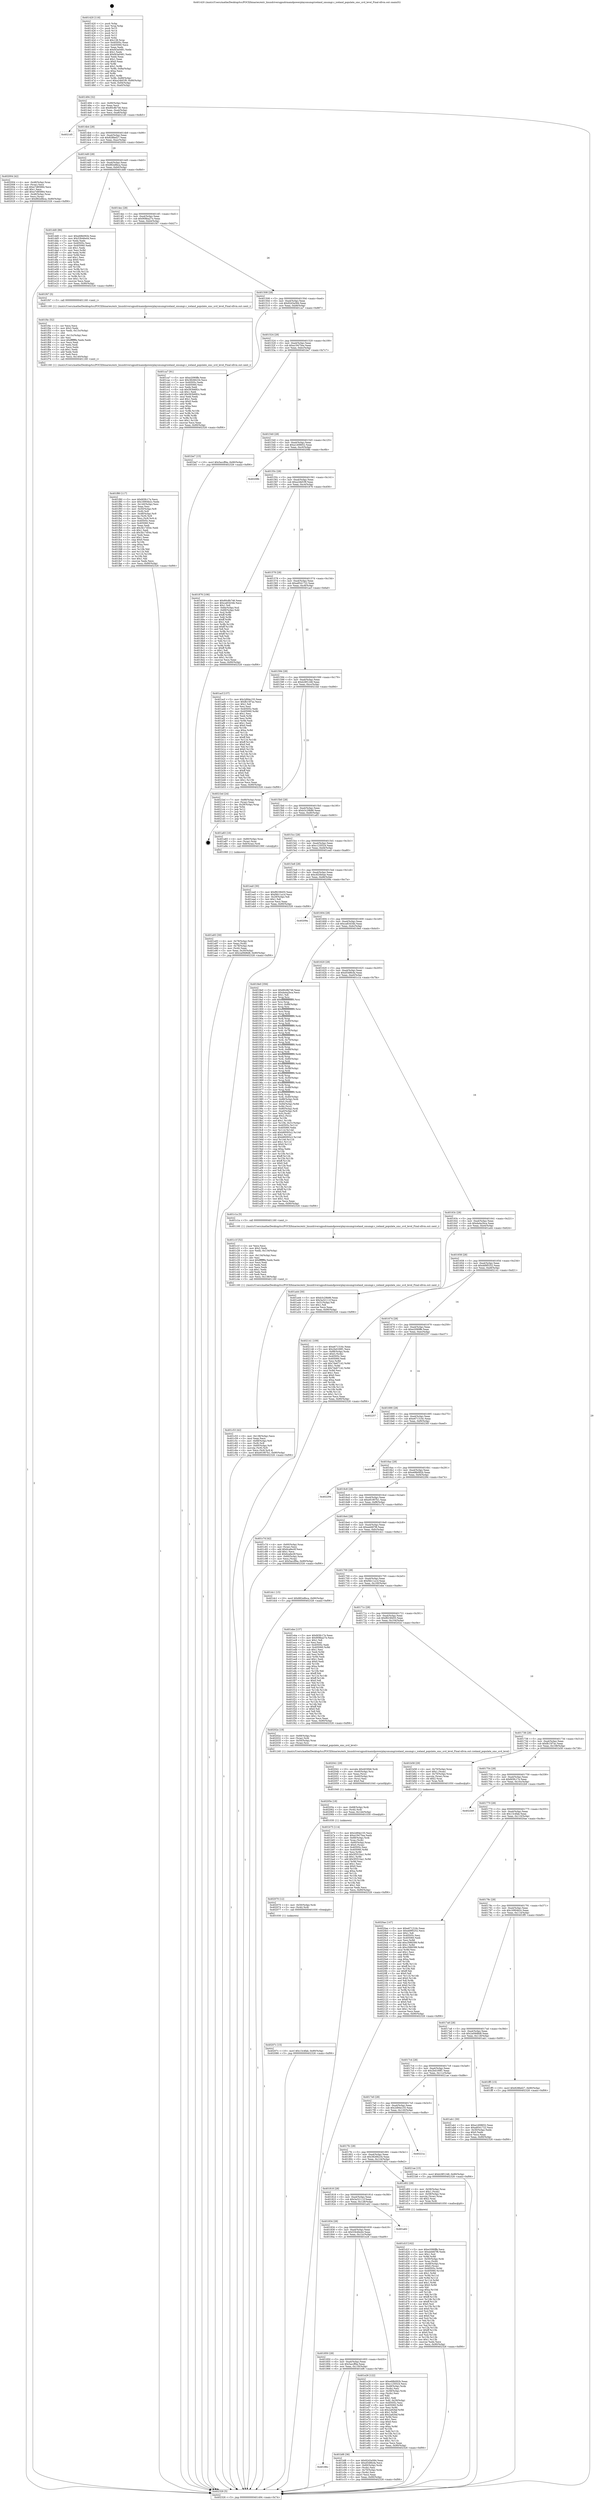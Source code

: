 digraph "0x401420" {
  label = "0x401420 (/mnt/c/Users/mathe/Desktop/tcc/POCII/binaries/extr_linuxdriversgpudrmamdpowerplaysmumgriceland_smumgr.c_iceland_populate_smc_uvd_level_Final-ollvm.out::main(0))"
  labelloc = "t"
  node[shape=record]

  Entry [label="",width=0.3,height=0.3,shape=circle,fillcolor=black,style=filled]
  "0x401494" [label="{
     0x401494 [32]\l
     | [instrs]\l
     &nbsp;&nbsp;0x401494 \<+6\>: mov -0x90(%rbp),%eax\l
     &nbsp;&nbsp;0x40149a \<+2\>: mov %eax,%ecx\l
     &nbsp;&nbsp;0x40149c \<+6\>: sub $0x80c8b746,%ecx\l
     &nbsp;&nbsp;0x4014a2 \<+6\>: mov %eax,-0xa4(%rbp)\l
     &nbsp;&nbsp;0x4014a8 \<+6\>: mov %ecx,-0xa8(%rbp)\l
     &nbsp;&nbsp;0x4014ae \<+6\>: je 00000000004021d5 \<main+0xdb5\>\l
  }"]
  "0x4021d5" [label="{
     0x4021d5\l
  }", style=dashed]
  "0x4014b4" [label="{
     0x4014b4 [28]\l
     | [instrs]\l
     &nbsp;&nbsp;0x4014b4 \<+5\>: jmp 00000000004014b9 \<main+0x99\>\l
     &nbsp;&nbsp;0x4014b9 \<+6\>: mov -0xa4(%rbp),%eax\l
     &nbsp;&nbsp;0x4014bf \<+5\>: sub $0x828fed27,%eax\l
     &nbsp;&nbsp;0x4014c4 \<+6\>: mov %eax,-0xac(%rbp)\l
     &nbsp;&nbsp;0x4014ca \<+6\>: je 0000000000402004 \<main+0xbe4\>\l
  }"]
  Exit [label="",width=0.3,height=0.3,shape=circle,fillcolor=black,style=filled,peripheries=2]
  "0x402004" [label="{
     0x402004 [42]\l
     | [instrs]\l
     &nbsp;&nbsp;0x402004 \<+4\>: mov -0x48(%rbp),%rax\l
     &nbsp;&nbsp;0x402008 \<+2\>: mov (%rax),%ecx\l
     &nbsp;&nbsp;0x40200a \<+6\>: sub $0xe7d85884,%ecx\l
     &nbsp;&nbsp;0x402010 \<+3\>: add $0x1,%ecx\l
     &nbsp;&nbsp;0x402013 \<+6\>: add $0xe7d85884,%ecx\l
     &nbsp;&nbsp;0x402019 \<+4\>: mov -0x48(%rbp),%rax\l
     &nbsp;&nbsp;0x40201d \<+2\>: mov %ecx,(%rax)\l
     &nbsp;&nbsp;0x40201f \<+10\>: movl $0x882e8bca,-0x90(%rbp)\l
     &nbsp;&nbsp;0x402029 \<+5\>: jmp 0000000000402326 \<main+0xf06\>\l
  }"]
  "0x4014d0" [label="{
     0x4014d0 [28]\l
     | [instrs]\l
     &nbsp;&nbsp;0x4014d0 \<+5\>: jmp 00000000004014d5 \<main+0xb5\>\l
     &nbsp;&nbsp;0x4014d5 \<+6\>: mov -0xa4(%rbp),%eax\l
     &nbsp;&nbsp;0x4014db \<+5\>: sub $0x882e8bca,%eax\l
     &nbsp;&nbsp;0x4014e0 \<+6\>: mov %eax,-0xb0(%rbp)\l
     &nbsp;&nbsp;0x4014e6 \<+6\>: je 0000000000401dd0 \<main+0x9b0\>\l
  }"]
  "0x40207c" [label="{
     0x40207c [15]\l
     | [instrs]\l
     &nbsp;&nbsp;0x40207c \<+10\>: movl $0x13c4fab,-0x90(%rbp)\l
     &nbsp;&nbsp;0x402086 \<+5\>: jmp 0000000000402326 \<main+0xf06\>\l
  }"]
  "0x401dd0" [label="{
     0x401dd0 [86]\l
     | [instrs]\l
     &nbsp;&nbsp;0x401dd0 \<+5\>: mov $0xe68b092b,%eax\l
     &nbsp;&nbsp;0x401dd5 \<+5\>: mov $0x53b46e44,%ecx\l
     &nbsp;&nbsp;0x401dda \<+2\>: xor %edx,%edx\l
     &nbsp;&nbsp;0x401ddc \<+7\>: mov 0x40505c,%esi\l
     &nbsp;&nbsp;0x401de3 \<+7\>: mov 0x405060,%edi\l
     &nbsp;&nbsp;0x401dea \<+3\>: sub $0x1,%edx\l
     &nbsp;&nbsp;0x401ded \<+3\>: mov %esi,%r8d\l
     &nbsp;&nbsp;0x401df0 \<+3\>: add %edx,%r8d\l
     &nbsp;&nbsp;0x401df3 \<+4\>: imul %r8d,%esi\l
     &nbsp;&nbsp;0x401df7 \<+3\>: and $0x1,%esi\l
     &nbsp;&nbsp;0x401dfa \<+3\>: cmp $0x0,%esi\l
     &nbsp;&nbsp;0x401dfd \<+4\>: sete %r9b\l
     &nbsp;&nbsp;0x401e01 \<+3\>: cmp $0xa,%edi\l
     &nbsp;&nbsp;0x401e04 \<+4\>: setl %r10b\l
     &nbsp;&nbsp;0x401e08 \<+3\>: mov %r9b,%r11b\l
     &nbsp;&nbsp;0x401e0b \<+3\>: and %r10b,%r11b\l
     &nbsp;&nbsp;0x401e0e \<+3\>: xor %r10b,%r9b\l
     &nbsp;&nbsp;0x401e11 \<+3\>: or %r9b,%r11b\l
     &nbsp;&nbsp;0x401e14 \<+4\>: test $0x1,%r11b\l
     &nbsp;&nbsp;0x401e18 \<+3\>: cmovne %ecx,%eax\l
     &nbsp;&nbsp;0x401e1b \<+6\>: mov %eax,-0x90(%rbp)\l
     &nbsp;&nbsp;0x401e21 \<+5\>: jmp 0000000000402326 \<main+0xf06\>\l
  }"]
  "0x4014ec" [label="{
     0x4014ec [28]\l
     | [instrs]\l
     &nbsp;&nbsp;0x4014ec \<+5\>: jmp 00000000004014f1 \<main+0xd1\>\l
     &nbsp;&nbsp;0x4014f1 \<+6\>: mov -0xa4(%rbp),%eax\l
     &nbsp;&nbsp;0x4014f7 \<+5\>: sub $0x908ba27e,%eax\l
     &nbsp;&nbsp;0x4014fc \<+6\>: mov %eax,-0xb4(%rbp)\l
     &nbsp;&nbsp;0x401502 \<+6\>: je 0000000000401f47 \<main+0xb27\>\l
  }"]
  "0x402070" [label="{
     0x402070 [12]\l
     | [instrs]\l
     &nbsp;&nbsp;0x402070 \<+4\>: mov -0x50(%rbp),%rdi\l
     &nbsp;&nbsp;0x402074 \<+3\>: mov (%rdi),%rdi\l
     &nbsp;&nbsp;0x402077 \<+5\>: call 0000000000401030 \<free@plt\>\l
     | [calls]\l
     &nbsp;&nbsp;0x401030 \{1\} (unknown)\l
  }"]
  "0x401f47" [label="{
     0x401f47 [5]\l
     | [instrs]\l
     &nbsp;&nbsp;0x401f47 \<+5\>: call 0000000000401160 \<next_i\>\l
     | [calls]\l
     &nbsp;&nbsp;0x401160 \{1\} (/mnt/c/Users/mathe/Desktop/tcc/POCII/binaries/extr_linuxdriversgpudrmamdpowerplaysmumgriceland_smumgr.c_iceland_populate_smc_uvd_level_Final-ollvm.out::next_i)\l
  }"]
  "0x401508" [label="{
     0x401508 [28]\l
     | [instrs]\l
     &nbsp;&nbsp;0x401508 \<+5\>: jmp 000000000040150d \<main+0xed\>\l
     &nbsp;&nbsp;0x40150d \<+6\>: mov -0xa4(%rbp),%eax\l
     &nbsp;&nbsp;0x401513 \<+5\>: sub $0x92d3a584,%eax\l
     &nbsp;&nbsp;0x401518 \<+6\>: mov %eax,-0xb8(%rbp)\l
     &nbsp;&nbsp;0x40151e \<+6\>: je 0000000000401ca7 \<main+0x887\>\l
  }"]
  "0x40205e" [label="{
     0x40205e [18]\l
     | [instrs]\l
     &nbsp;&nbsp;0x40205e \<+4\>: mov -0x68(%rbp),%rdi\l
     &nbsp;&nbsp;0x402062 \<+3\>: mov (%rdi),%rdi\l
     &nbsp;&nbsp;0x402065 \<+6\>: mov %eax,-0x144(%rbp)\l
     &nbsp;&nbsp;0x40206b \<+5\>: call 0000000000401030 \<free@plt\>\l
     | [calls]\l
     &nbsp;&nbsp;0x401030 \{1\} (unknown)\l
  }"]
  "0x401ca7" [label="{
     0x401ca7 [91]\l
     | [instrs]\l
     &nbsp;&nbsp;0x401ca7 \<+5\>: mov $0xe2090ffe,%eax\l
     &nbsp;&nbsp;0x401cac \<+5\>: mov $0x38266234,%ecx\l
     &nbsp;&nbsp;0x401cb1 \<+7\>: mov 0x40505c,%edx\l
     &nbsp;&nbsp;0x401cb8 \<+7\>: mov 0x405060,%esi\l
     &nbsp;&nbsp;0x401cbf \<+2\>: mov %edx,%edi\l
     &nbsp;&nbsp;0x401cc1 \<+6\>: sub $0x563b682c,%edi\l
     &nbsp;&nbsp;0x401cc7 \<+3\>: sub $0x1,%edi\l
     &nbsp;&nbsp;0x401cca \<+6\>: add $0x563b682c,%edi\l
     &nbsp;&nbsp;0x401cd0 \<+3\>: imul %edi,%edx\l
     &nbsp;&nbsp;0x401cd3 \<+3\>: and $0x1,%edx\l
     &nbsp;&nbsp;0x401cd6 \<+3\>: cmp $0x0,%edx\l
     &nbsp;&nbsp;0x401cd9 \<+4\>: sete %r8b\l
     &nbsp;&nbsp;0x401cdd \<+3\>: cmp $0xa,%esi\l
     &nbsp;&nbsp;0x401ce0 \<+4\>: setl %r9b\l
     &nbsp;&nbsp;0x401ce4 \<+3\>: mov %r8b,%r10b\l
     &nbsp;&nbsp;0x401ce7 \<+3\>: and %r9b,%r10b\l
     &nbsp;&nbsp;0x401cea \<+3\>: xor %r9b,%r8b\l
     &nbsp;&nbsp;0x401ced \<+3\>: or %r8b,%r10b\l
     &nbsp;&nbsp;0x401cf0 \<+4\>: test $0x1,%r10b\l
     &nbsp;&nbsp;0x401cf4 \<+3\>: cmovne %ecx,%eax\l
     &nbsp;&nbsp;0x401cf7 \<+6\>: mov %eax,-0x90(%rbp)\l
     &nbsp;&nbsp;0x401cfd \<+5\>: jmp 0000000000402326 \<main+0xf06\>\l
  }"]
  "0x401524" [label="{
     0x401524 [28]\l
     | [instrs]\l
     &nbsp;&nbsp;0x401524 \<+5\>: jmp 0000000000401529 \<main+0x109\>\l
     &nbsp;&nbsp;0x401529 \<+6\>: mov -0xa4(%rbp),%eax\l
     &nbsp;&nbsp;0x40152f \<+5\>: sub $0xa19475ea,%eax\l
     &nbsp;&nbsp;0x401534 \<+6\>: mov %eax,-0xbc(%rbp)\l
     &nbsp;&nbsp;0x40153a \<+6\>: je 0000000000401be7 \<main+0x7c7\>\l
  }"]
  "0x402041" [label="{
     0x402041 [29]\l
     | [instrs]\l
     &nbsp;&nbsp;0x402041 \<+10\>: movabs $0x4030b6,%rdi\l
     &nbsp;&nbsp;0x40204b \<+4\>: mov -0x40(%rbp),%rsi\l
     &nbsp;&nbsp;0x40204f \<+2\>: mov %eax,(%rsi)\l
     &nbsp;&nbsp;0x402051 \<+4\>: mov -0x40(%rbp),%rsi\l
     &nbsp;&nbsp;0x402055 \<+2\>: mov (%rsi),%esi\l
     &nbsp;&nbsp;0x402057 \<+2\>: mov $0x0,%al\l
     &nbsp;&nbsp;0x402059 \<+5\>: call 0000000000401040 \<printf@plt\>\l
     | [calls]\l
     &nbsp;&nbsp;0x401040 \{1\} (unknown)\l
  }"]
  "0x401be7" [label="{
     0x401be7 [15]\l
     | [instrs]\l
     &nbsp;&nbsp;0x401be7 \<+10\>: movl $0x5accff4a,-0x90(%rbp)\l
     &nbsp;&nbsp;0x401bf1 \<+5\>: jmp 0000000000402326 \<main+0xf06\>\l
  }"]
  "0x401540" [label="{
     0x401540 [28]\l
     | [instrs]\l
     &nbsp;&nbsp;0x401540 \<+5\>: jmp 0000000000401545 \<main+0x125\>\l
     &nbsp;&nbsp;0x401545 \<+6\>: mov -0xa4(%rbp),%eax\l
     &nbsp;&nbsp;0x40154b \<+5\>: sub $0xa1d08652,%eax\l
     &nbsp;&nbsp;0x401550 \<+6\>: mov %eax,-0xc0(%rbp)\l
     &nbsp;&nbsp;0x401556 \<+6\>: je 000000000040208b \<main+0xc6b\>\l
  }"]
  "0x401f80" [label="{
     0x401f80 [117]\l
     | [instrs]\l
     &nbsp;&nbsp;0x401f80 \<+5\>: mov $0xfd3fc17e,%ecx\l
     &nbsp;&nbsp;0x401f85 \<+5\>: mov $0x16904b2c,%edx\l
     &nbsp;&nbsp;0x401f8a \<+6\>: mov -0x140(%rbp),%esi\l
     &nbsp;&nbsp;0x401f90 \<+3\>: imul %eax,%esi\l
     &nbsp;&nbsp;0x401f93 \<+4\>: mov -0x50(%rbp),%r8\l
     &nbsp;&nbsp;0x401f97 \<+3\>: mov (%r8),%r8\l
     &nbsp;&nbsp;0x401f9a \<+4\>: mov -0x48(%rbp),%r9\l
     &nbsp;&nbsp;0x401f9e \<+3\>: movslq (%r9),%r9\l
     &nbsp;&nbsp;0x401fa1 \<+4\>: mov %esi,(%r8,%r9,4)\l
     &nbsp;&nbsp;0x401fa5 \<+7\>: mov 0x40505c,%eax\l
     &nbsp;&nbsp;0x401fac \<+7\>: mov 0x405060,%esi\l
     &nbsp;&nbsp;0x401fb3 \<+2\>: mov %eax,%edi\l
     &nbsp;&nbsp;0x401fb5 \<+6\>: add $0x3b17d54c,%edi\l
     &nbsp;&nbsp;0x401fbb \<+3\>: sub $0x1,%edi\l
     &nbsp;&nbsp;0x401fbe \<+6\>: sub $0x3b17d54c,%edi\l
     &nbsp;&nbsp;0x401fc4 \<+3\>: imul %edi,%eax\l
     &nbsp;&nbsp;0x401fc7 \<+3\>: and $0x1,%eax\l
     &nbsp;&nbsp;0x401fca \<+3\>: cmp $0x0,%eax\l
     &nbsp;&nbsp;0x401fcd \<+4\>: sete %r10b\l
     &nbsp;&nbsp;0x401fd1 \<+3\>: cmp $0xa,%esi\l
     &nbsp;&nbsp;0x401fd4 \<+4\>: setl %r11b\l
     &nbsp;&nbsp;0x401fd8 \<+3\>: mov %r10b,%bl\l
     &nbsp;&nbsp;0x401fdb \<+3\>: and %r11b,%bl\l
     &nbsp;&nbsp;0x401fde \<+3\>: xor %r11b,%r10b\l
     &nbsp;&nbsp;0x401fe1 \<+3\>: or %r10b,%bl\l
     &nbsp;&nbsp;0x401fe4 \<+3\>: test $0x1,%bl\l
     &nbsp;&nbsp;0x401fe7 \<+3\>: cmovne %edx,%ecx\l
     &nbsp;&nbsp;0x401fea \<+6\>: mov %ecx,-0x90(%rbp)\l
     &nbsp;&nbsp;0x401ff0 \<+5\>: jmp 0000000000402326 \<main+0xf06\>\l
  }"]
  "0x40208b" [label="{
     0x40208b\l
  }", style=dashed]
  "0x40155c" [label="{
     0x40155c [28]\l
     | [instrs]\l
     &nbsp;&nbsp;0x40155c \<+5\>: jmp 0000000000401561 \<main+0x141\>\l
     &nbsp;&nbsp;0x401561 \<+6\>: mov -0xa4(%rbp),%eax\l
     &nbsp;&nbsp;0x401567 \<+5\>: sub $0xa24bf1f9,%eax\l
     &nbsp;&nbsp;0x40156c \<+6\>: mov %eax,-0xc4(%rbp)\l
     &nbsp;&nbsp;0x401572 \<+6\>: je 0000000000401876 \<main+0x456\>\l
  }"]
  "0x401f4c" [label="{
     0x401f4c [52]\l
     | [instrs]\l
     &nbsp;&nbsp;0x401f4c \<+2\>: xor %ecx,%ecx\l
     &nbsp;&nbsp;0x401f4e \<+5\>: mov $0x2,%edx\l
     &nbsp;&nbsp;0x401f53 \<+6\>: mov %edx,-0x13c(%rbp)\l
     &nbsp;&nbsp;0x401f59 \<+1\>: cltd\l
     &nbsp;&nbsp;0x401f5a \<+6\>: mov -0x13c(%rbp),%esi\l
     &nbsp;&nbsp;0x401f60 \<+2\>: idiv %esi\l
     &nbsp;&nbsp;0x401f62 \<+6\>: imul $0xfffffffe,%edx,%edx\l
     &nbsp;&nbsp;0x401f68 \<+2\>: mov %ecx,%edi\l
     &nbsp;&nbsp;0x401f6a \<+2\>: sub %edx,%edi\l
     &nbsp;&nbsp;0x401f6c \<+2\>: mov %ecx,%edx\l
     &nbsp;&nbsp;0x401f6e \<+3\>: sub $0x1,%edx\l
     &nbsp;&nbsp;0x401f71 \<+2\>: add %edx,%edi\l
     &nbsp;&nbsp;0x401f73 \<+2\>: sub %edi,%ecx\l
     &nbsp;&nbsp;0x401f75 \<+6\>: mov %ecx,-0x140(%rbp)\l
     &nbsp;&nbsp;0x401f7b \<+5\>: call 0000000000401160 \<next_i\>\l
     | [calls]\l
     &nbsp;&nbsp;0x401160 \{1\} (/mnt/c/Users/mathe/Desktop/tcc/POCII/binaries/extr_linuxdriversgpudrmamdpowerplaysmumgriceland_smumgr.c_iceland_populate_smc_uvd_level_Final-ollvm.out::next_i)\l
  }"]
  "0x401876" [label="{
     0x401876 [106]\l
     | [instrs]\l
     &nbsp;&nbsp;0x401876 \<+5\>: mov $0x80c8b746,%eax\l
     &nbsp;&nbsp;0x40187b \<+5\>: mov $0xca83434b,%ecx\l
     &nbsp;&nbsp;0x401880 \<+2\>: mov $0x1,%dl\l
     &nbsp;&nbsp;0x401882 \<+7\>: mov -0x8a(%rbp),%sil\l
     &nbsp;&nbsp;0x401889 \<+7\>: mov -0x89(%rbp),%dil\l
     &nbsp;&nbsp;0x401890 \<+3\>: mov %sil,%r8b\l
     &nbsp;&nbsp;0x401893 \<+4\>: xor $0xff,%r8b\l
     &nbsp;&nbsp;0x401897 \<+3\>: mov %dil,%r9b\l
     &nbsp;&nbsp;0x40189a \<+4\>: xor $0xff,%r9b\l
     &nbsp;&nbsp;0x40189e \<+3\>: xor $0x1,%dl\l
     &nbsp;&nbsp;0x4018a1 \<+3\>: mov %r8b,%r10b\l
     &nbsp;&nbsp;0x4018a4 \<+4\>: and $0xff,%r10b\l
     &nbsp;&nbsp;0x4018a8 \<+3\>: and %dl,%sil\l
     &nbsp;&nbsp;0x4018ab \<+3\>: mov %r9b,%r11b\l
     &nbsp;&nbsp;0x4018ae \<+4\>: and $0xff,%r11b\l
     &nbsp;&nbsp;0x4018b2 \<+3\>: and %dl,%dil\l
     &nbsp;&nbsp;0x4018b5 \<+3\>: or %sil,%r10b\l
     &nbsp;&nbsp;0x4018b8 \<+3\>: or %dil,%r11b\l
     &nbsp;&nbsp;0x4018bb \<+3\>: xor %r11b,%r10b\l
     &nbsp;&nbsp;0x4018be \<+3\>: or %r9b,%r8b\l
     &nbsp;&nbsp;0x4018c1 \<+4\>: xor $0xff,%r8b\l
     &nbsp;&nbsp;0x4018c5 \<+3\>: or $0x1,%dl\l
     &nbsp;&nbsp;0x4018c8 \<+3\>: and %dl,%r8b\l
     &nbsp;&nbsp;0x4018cb \<+3\>: or %r8b,%r10b\l
     &nbsp;&nbsp;0x4018ce \<+4\>: test $0x1,%r10b\l
     &nbsp;&nbsp;0x4018d2 \<+3\>: cmovne %ecx,%eax\l
     &nbsp;&nbsp;0x4018d5 \<+6\>: mov %eax,-0x90(%rbp)\l
     &nbsp;&nbsp;0x4018db \<+5\>: jmp 0000000000402326 \<main+0xf06\>\l
  }"]
  "0x401578" [label="{
     0x401578 [28]\l
     | [instrs]\l
     &nbsp;&nbsp;0x401578 \<+5\>: jmp 000000000040157d \<main+0x15d\>\l
     &nbsp;&nbsp;0x40157d \<+6\>: mov -0xa4(%rbp),%eax\l
     &nbsp;&nbsp;0x401583 \<+5\>: sub $0xa8541722,%eax\l
     &nbsp;&nbsp;0x401588 \<+6\>: mov %eax,-0xc8(%rbp)\l
     &nbsp;&nbsp;0x40158e \<+6\>: je 0000000000401acf \<main+0x6af\>\l
  }"]
  "0x402326" [label="{
     0x402326 [5]\l
     | [instrs]\l
     &nbsp;&nbsp;0x402326 \<+5\>: jmp 0000000000401494 \<main+0x74\>\l
  }"]
  "0x401420" [label="{
     0x401420 [116]\l
     | [instrs]\l
     &nbsp;&nbsp;0x401420 \<+1\>: push %rbp\l
     &nbsp;&nbsp;0x401421 \<+3\>: mov %rsp,%rbp\l
     &nbsp;&nbsp;0x401424 \<+2\>: push %r15\l
     &nbsp;&nbsp;0x401426 \<+2\>: push %r14\l
     &nbsp;&nbsp;0x401428 \<+2\>: push %r13\l
     &nbsp;&nbsp;0x40142a \<+2\>: push %r12\l
     &nbsp;&nbsp;0x40142c \<+1\>: push %rbx\l
     &nbsp;&nbsp;0x40142d \<+7\>: sub $0x138,%rsp\l
     &nbsp;&nbsp;0x401434 \<+7\>: mov 0x40505c,%eax\l
     &nbsp;&nbsp;0x40143b \<+7\>: mov 0x405060,%ecx\l
     &nbsp;&nbsp;0x401442 \<+2\>: mov %eax,%edx\l
     &nbsp;&nbsp;0x401444 \<+6\>: sub $0xf43a0481,%edx\l
     &nbsp;&nbsp;0x40144a \<+3\>: sub $0x1,%edx\l
     &nbsp;&nbsp;0x40144d \<+6\>: add $0xf43a0481,%edx\l
     &nbsp;&nbsp;0x401453 \<+3\>: imul %edx,%eax\l
     &nbsp;&nbsp;0x401456 \<+3\>: and $0x1,%eax\l
     &nbsp;&nbsp;0x401459 \<+3\>: cmp $0x0,%eax\l
     &nbsp;&nbsp;0x40145c \<+4\>: sete %r8b\l
     &nbsp;&nbsp;0x401460 \<+4\>: and $0x1,%r8b\l
     &nbsp;&nbsp;0x401464 \<+7\>: mov %r8b,-0x8a(%rbp)\l
     &nbsp;&nbsp;0x40146b \<+3\>: cmp $0xa,%ecx\l
     &nbsp;&nbsp;0x40146e \<+4\>: setl %r8b\l
     &nbsp;&nbsp;0x401472 \<+4\>: and $0x1,%r8b\l
     &nbsp;&nbsp;0x401476 \<+7\>: mov %r8b,-0x89(%rbp)\l
     &nbsp;&nbsp;0x40147d \<+10\>: movl $0xa24bf1f9,-0x90(%rbp)\l
     &nbsp;&nbsp;0x401487 \<+6\>: mov %edi,-0x94(%rbp)\l
     &nbsp;&nbsp;0x40148d \<+7\>: mov %rsi,-0xa0(%rbp)\l
  }"]
  "0x401d1f" [label="{
     0x401d1f [162]\l
     | [instrs]\l
     &nbsp;&nbsp;0x401d1f \<+5\>: mov $0xe2090ffe,%ecx\l
     &nbsp;&nbsp;0x401d24 \<+5\>: mov $0xeebfd7f6,%edx\l
     &nbsp;&nbsp;0x401d29 \<+3\>: mov $0x1,%sil\l
     &nbsp;&nbsp;0x401d2c \<+3\>: xor %r8d,%r8d\l
     &nbsp;&nbsp;0x401d2f \<+4\>: mov -0x50(%rbp),%rdi\l
     &nbsp;&nbsp;0x401d33 \<+3\>: mov %rax,(%rdi)\l
     &nbsp;&nbsp;0x401d36 \<+4\>: mov -0x48(%rbp),%rax\l
     &nbsp;&nbsp;0x401d3a \<+6\>: movl $0x0,(%rax)\l
     &nbsp;&nbsp;0x401d40 \<+8\>: mov 0x40505c,%r9d\l
     &nbsp;&nbsp;0x401d48 \<+8\>: mov 0x405060,%r10d\l
     &nbsp;&nbsp;0x401d50 \<+4\>: sub $0x1,%r8d\l
     &nbsp;&nbsp;0x401d54 \<+3\>: mov %r9d,%r11d\l
     &nbsp;&nbsp;0x401d57 \<+3\>: add %r8d,%r11d\l
     &nbsp;&nbsp;0x401d5a \<+4\>: imul %r11d,%r9d\l
     &nbsp;&nbsp;0x401d5e \<+4\>: and $0x1,%r9d\l
     &nbsp;&nbsp;0x401d62 \<+4\>: cmp $0x0,%r9d\l
     &nbsp;&nbsp;0x401d66 \<+3\>: sete %bl\l
     &nbsp;&nbsp;0x401d69 \<+4\>: cmp $0xa,%r10d\l
     &nbsp;&nbsp;0x401d6d \<+4\>: setl %r14b\l
     &nbsp;&nbsp;0x401d71 \<+3\>: mov %bl,%r15b\l
     &nbsp;&nbsp;0x401d74 \<+4\>: xor $0xff,%r15b\l
     &nbsp;&nbsp;0x401d78 \<+3\>: mov %r14b,%r12b\l
     &nbsp;&nbsp;0x401d7b \<+4\>: xor $0xff,%r12b\l
     &nbsp;&nbsp;0x401d7f \<+4\>: xor $0x0,%sil\l
     &nbsp;&nbsp;0x401d83 \<+3\>: mov %r15b,%r13b\l
     &nbsp;&nbsp;0x401d86 \<+4\>: and $0x0,%r13b\l
     &nbsp;&nbsp;0x401d8a \<+3\>: and %sil,%bl\l
     &nbsp;&nbsp;0x401d8d \<+3\>: mov %r12b,%al\l
     &nbsp;&nbsp;0x401d90 \<+2\>: and $0x0,%al\l
     &nbsp;&nbsp;0x401d92 \<+3\>: and %sil,%r14b\l
     &nbsp;&nbsp;0x401d95 \<+3\>: or %bl,%r13b\l
     &nbsp;&nbsp;0x401d98 \<+3\>: or %r14b,%al\l
     &nbsp;&nbsp;0x401d9b \<+3\>: xor %al,%r13b\l
     &nbsp;&nbsp;0x401d9e \<+3\>: or %r12b,%r15b\l
     &nbsp;&nbsp;0x401da1 \<+4\>: xor $0xff,%r15b\l
     &nbsp;&nbsp;0x401da5 \<+4\>: or $0x0,%sil\l
     &nbsp;&nbsp;0x401da9 \<+3\>: and %sil,%r15b\l
     &nbsp;&nbsp;0x401dac \<+3\>: or %r15b,%r13b\l
     &nbsp;&nbsp;0x401daf \<+4\>: test $0x1,%r13b\l
     &nbsp;&nbsp;0x401db3 \<+3\>: cmovne %edx,%ecx\l
     &nbsp;&nbsp;0x401db6 \<+6\>: mov %ecx,-0x90(%rbp)\l
     &nbsp;&nbsp;0x401dbc \<+5\>: jmp 0000000000402326 \<main+0xf06\>\l
  }"]
  "0x401acf" [label="{
     0x401acf [137]\l
     | [instrs]\l
     &nbsp;&nbsp;0x401acf \<+5\>: mov $0x2d94e155,%eax\l
     &nbsp;&nbsp;0x401ad4 \<+5\>: mov $0xfb15f7ac,%ecx\l
     &nbsp;&nbsp;0x401ad9 \<+2\>: mov $0x1,%dl\l
     &nbsp;&nbsp;0x401adb \<+2\>: xor %esi,%esi\l
     &nbsp;&nbsp;0x401add \<+7\>: mov 0x40505c,%edi\l
     &nbsp;&nbsp;0x401ae4 \<+8\>: mov 0x405060,%r8d\l
     &nbsp;&nbsp;0x401aec \<+3\>: sub $0x1,%esi\l
     &nbsp;&nbsp;0x401aef \<+3\>: mov %edi,%r9d\l
     &nbsp;&nbsp;0x401af2 \<+3\>: add %esi,%r9d\l
     &nbsp;&nbsp;0x401af5 \<+4\>: imul %r9d,%edi\l
     &nbsp;&nbsp;0x401af9 \<+3\>: and $0x1,%edi\l
     &nbsp;&nbsp;0x401afc \<+3\>: cmp $0x0,%edi\l
     &nbsp;&nbsp;0x401aff \<+4\>: sete %r10b\l
     &nbsp;&nbsp;0x401b03 \<+4\>: cmp $0xa,%r8d\l
     &nbsp;&nbsp;0x401b07 \<+4\>: setl %r11b\l
     &nbsp;&nbsp;0x401b0b \<+3\>: mov %r10b,%bl\l
     &nbsp;&nbsp;0x401b0e \<+3\>: xor $0xff,%bl\l
     &nbsp;&nbsp;0x401b11 \<+3\>: mov %r11b,%r14b\l
     &nbsp;&nbsp;0x401b14 \<+4\>: xor $0xff,%r14b\l
     &nbsp;&nbsp;0x401b18 \<+3\>: xor $0x0,%dl\l
     &nbsp;&nbsp;0x401b1b \<+3\>: mov %bl,%r15b\l
     &nbsp;&nbsp;0x401b1e \<+4\>: and $0x0,%r15b\l
     &nbsp;&nbsp;0x401b22 \<+3\>: and %dl,%r10b\l
     &nbsp;&nbsp;0x401b25 \<+3\>: mov %r14b,%r12b\l
     &nbsp;&nbsp;0x401b28 \<+4\>: and $0x0,%r12b\l
     &nbsp;&nbsp;0x401b2c \<+3\>: and %dl,%r11b\l
     &nbsp;&nbsp;0x401b2f \<+3\>: or %r10b,%r15b\l
     &nbsp;&nbsp;0x401b32 \<+3\>: or %r11b,%r12b\l
     &nbsp;&nbsp;0x401b35 \<+3\>: xor %r12b,%r15b\l
     &nbsp;&nbsp;0x401b38 \<+3\>: or %r14b,%bl\l
     &nbsp;&nbsp;0x401b3b \<+3\>: xor $0xff,%bl\l
     &nbsp;&nbsp;0x401b3e \<+3\>: or $0x0,%dl\l
     &nbsp;&nbsp;0x401b41 \<+2\>: and %dl,%bl\l
     &nbsp;&nbsp;0x401b43 \<+3\>: or %bl,%r15b\l
     &nbsp;&nbsp;0x401b46 \<+4\>: test $0x1,%r15b\l
     &nbsp;&nbsp;0x401b4a \<+3\>: cmovne %ecx,%eax\l
     &nbsp;&nbsp;0x401b4d \<+6\>: mov %eax,-0x90(%rbp)\l
     &nbsp;&nbsp;0x401b53 \<+5\>: jmp 0000000000402326 \<main+0xf06\>\l
  }"]
  "0x401594" [label="{
     0x401594 [28]\l
     | [instrs]\l
     &nbsp;&nbsp;0x401594 \<+5\>: jmp 0000000000401599 \<main+0x179\>\l
     &nbsp;&nbsp;0x401599 \<+6\>: mov -0xa4(%rbp),%eax\l
     &nbsp;&nbsp;0x40159f \<+5\>: sub $0xb28f1248,%eax\l
     &nbsp;&nbsp;0x4015a4 \<+6\>: mov %eax,-0xcc(%rbp)\l
     &nbsp;&nbsp;0x4015aa \<+6\>: je 00000000004021bd \<main+0xd9d\>\l
  }"]
  "0x401c53" [label="{
     0x401c53 [42]\l
     | [instrs]\l
     &nbsp;&nbsp;0x401c53 \<+6\>: mov -0x138(%rbp),%ecx\l
     &nbsp;&nbsp;0x401c59 \<+3\>: imul %eax,%ecx\l
     &nbsp;&nbsp;0x401c5c \<+4\>: mov -0x68(%rbp),%r8\l
     &nbsp;&nbsp;0x401c60 \<+3\>: mov (%r8),%r8\l
     &nbsp;&nbsp;0x401c63 \<+4\>: mov -0x60(%rbp),%r9\l
     &nbsp;&nbsp;0x401c67 \<+3\>: movslq (%r9),%r9\l
     &nbsp;&nbsp;0x401c6a \<+4\>: mov %ecx,(%r8,%r9,4)\l
     &nbsp;&nbsp;0x401c6e \<+10\>: movl $0xe91907b1,-0x90(%rbp)\l
     &nbsp;&nbsp;0x401c78 \<+5\>: jmp 0000000000402326 \<main+0xf06\>\l
  }"]
  "0x4021bd" [label="{
     0x4021bd [24]\l
     | [instrs]\l
     &nbsp;&nbsp;0x4021bd \<+7\>: mov -0x88(%rbp),%rax\l
     &nbsp;&nbsp;0x4021c4 \<+2\>: mov (%rax),%eax\l
     &nbsp;&nbsp;0x4021c6 \<+4\>: lea -0x28(%rbp),%rsp\l
     &nbsp;&nbsp;0x4021ca \<+1\>: pop %rbx\l
     &nbsp;&nbsp;0x4021cb \<+2\>: pop %r12\l
     &nbsp;&nbsp;0x4021cd \<+2\>: pop %r13\l
     &nbsp;&nbsp;0x4021cf \<+2\>: pop %r14\l
     &nbsp;&nbsp;0x4021d1 \<+2\>: pop %r15\l
     &nbsp;&nbsp;0x4021d3 \<+1\>: pop %rbp\l
     &nbsp;&nbsp;0x4021d4 \<+1\>: ret\l
  }"]
  "0x4015b0" [label="{
     0x4015b0 [28]\l
     | [instrs]\l
     &nbsp;&nbsp;0x4015b0 \<+5\>: jmp 00000000004015b5 \<main+0x195\>\l
     &nbsp;&nbsp;0x4015b5 \<+6\>: mov -0xa4(%rbp),%eax\l
     &nbsp;&nbsp;0x4015bb \<+5\>: sub $0xb3c29b86,%eax\l
     &nbsp;&nbsp;0x4015c0 \<+6\>: mov %eax,-0xd0(%rbp)\l
     &nbsp;&nbsp;0x4015c6 \<+6\>: je 0000000000401a83 \<main+0x663\>\l
  }"]
  "0x401c1f" [label="{
     0x401c1f [52]\l
     | [instrs]\l
     &nbsp;&nbsp;0x401c1f \<+2\>: xor %ecx,%ecx\l
     &nbsp;&nbsp;0x401c21 \<+5\>: mov $0x2,%edx\l
     &nbsp;&nbsp;0x401c26 \<+6\>: mov %edx,-0x134(%rbp)\l
     &nbsp;&nbsp;0x401c2c \<+1\>: cltd\l
     &nbsp;&nbsp;0x401c2d \<+6\>: mov -0x134(%rbp),%esi\l
     &nbsp;&nbsp;0x401c33 \<+2\>: idiv %esi\l
     &nbsp;&nbsp;0x401c35 \<+6\>: imul $0xfffffffe,%edx,%edx\l
     &nbsp;&nbsp;0x401c3b \<+2\>: mov %ecx,%edi\l
     &nbsp;&nbsp;0x401c3d \<+2\>: sub %edx,%edi\l
     &nbsp;&nbsp;0x401c3f \<+2\>: mov %ecx,%edx\l
     &nbsp;&nbsp;0x401c41 \<+3\>: sub $0x1,%edx\l
     &nbsp;&nbsp;0x401c44 \<+2\>: add %edx,%edi\l
     &nbsp;&nbsp;0x401c46 \<+2\>: sub %edi,%ecx\l
     &nbsp;&nbsp;0x401c48 \<+6\>: mov %ecx,-0x138(%rbp)\l
     &nbsp;&nbsp;0x401c4e \<+5\>: call 0000000000401160 \<next_i\>\l
     | [calls]\l
     &nbsp;&nbsp;0x401160 \{1\} (/mnt/c/Users/mathe/Desktop/tcc/POCII/binaries/extr_linuxdriversgpudrmamdpowerplaysmumgriceland_smumgr.c_iceland_populate_smc_uvd_level_Final-ollvm.out::next_i)\l
  }"]
  "0x401a83" [label="{
     0x401a83 [16]\l
     | [instrs]\l
     &nbsp;&nbsp;0x401a83 \<+4\>: mov -0x80(%rbp),%rax\l
     &nbsp;&nbsp;0x401a87 \<+3\>: mov (%rax),%rax\l
     &nbsp;&nbsp;0x401a8a \<+4\>: mov 0x8(%rax),%rdi\l
     &nbsp;&nbsp;0x401a8e \<+5\>: call 0000000000401060 \<atoi@plt\>\l
     | [calls]\l
     &nbsp;&nbsp;0x401060 \{1\} (unknown)\l
  }"]
  "0x4015cc" [label="{
     0x4015cc [28]\l
     | [instrs]\l
     &nbsp;&nbsp;0x4015cc \<+5\>: jmp 00000000004015d1 \<main+0x1b1\>\l
     &nbsp;&nbsp;0x4015d1 \<+6\>: mov -0xa4(%rbp),%eax\l
     &nbsp;&nbsp;0x4015d7 \<+5\>: sub $0xc125f324,%eax\l
     &nbsp;&nbsp;0x4015dc \<+6\>: mov %eax,-0xd4(%rbp)\l
     &nbsp;&nbsp;0x4015e2 \<+6\>: je 0000000000401ea0 \<main+0xa80\>\l
  }"]
  "0x40186c" [label="{
     0x40186c\l
  }", style=dashed]
  "0x401ea0" [label="{
     0x401ea0 [30]\l
     | [instrs]\l
     &nbsp;&nbsp;0x401ea0 \<+5\>: mov $0xf8238455,%eax\l
     &nbsp;&nbsp;0x401ea5 \<+5\>: mov $0xf4b11a1d,%ecx\l
     &nbsp;&nbsp;0x401eaa \<+3\>: mov -0x29(%rbp),%dl\l
     &nbsp;&nbsp;0x401ead \<+3\>: test $0x1,%dl\l
     &nbsp;&nbsp;0x401eb0 \<+3\>: cmovne %ecx,%eax\l
     &nbsp;&nbsp;0x401eb3 \<+6\>: mov %eax,-0x90(%rbp)\l
     &nbsp;&nbsp;0x401eb9 \<+5\>: jmp 0000000000402326 \<main+0xf06\>\l
  }"]
  "0x4015e8" [label="{
     0x4015e8 [28]\l
     | [instrs]\l
     &nbsp;&nbsp;0x4015e8 \<+5\>: jmp 00000000004015ed \<main+0x1cd\>\l
     &nbsp;&nbsp;0x4015ed \<+6\>: mov -0xa4(%rbp),%eax\l
     &nbsp;&nbsp;0x4015f3 \<+5\>: sub $0xc820b0ae,%eax\l
     &nbsp;&nbsp;0x4015f8 \<+6\>: mov %eax,-0xd8(%rbp)\l
     &nbsp;&nbsp;0x4015fe \<+6\>: je 000000000040209a \<main+0xc7a\>\l
  }"]
  "0x401bf6" [label="{
     0x401bf6 [36]\l
     | [instrs]\l
     &nbsp;&nbsp;0x401bf6 \<+5\>: mov $0x92d3a584,%eax\l
     &nbsp;&nbsp;0x401bfb \<+5\>: mov $0xd5486cfa,%ecx\l
     &nbsp;&nbsp;0x401c00 \<+4\>: mov -0x60(%rbp),%rdx\l
     &nbsp;&nbsp;0x401c04 \<+2\>: mov (%rdx),%esi\l
     &nbsp;&nbsp;0x401c06 \<+4\>: mov -0x70(%rbp),%rdx\l
     &nbsp;&nbsp;0x401c0a \<+2\>: cmp (%rdx),%esi\l
     &nbsp;&nbsp;0x401c0c \<+3\>: cmovl %ecx,%eax\l
     &nbsp;&nbsp;0x401c0f \<+6\>: mov %eax,-0x90(%rbp)\l
     &nbsp;&nbsp;0x401c15 \<+5\>: jmp 0000000000402326 \<main+0xf06\>\l
  }"]
  "0x40209a" [label="{
     0x40209a\l
  }", style=dashed]
  "0x401604" [label="{
     0x401604 [28]\l
     | [instrs]\l
     &nbsp;&nbsp;0x401604 \<+5\>: jmp 0000000000401609 \<main+0x1e9\>\l
     &nbsp;&nbsp;0x401609 \<+6\>: mov -0xa4(%rbp),%eax\l
     &nbsp;&nbsp;0x40160f \<+5\>: sub $0xca83434b,%eax\l
     &nbsp;&nbsp;0x401614 \<+6\>: mov %eax,-0xdc(%rbp)\l
     &nbsp;&nbsp;0x40161a \<+6\>: je 00000000004018e0 \<main+0x4c0\>\l
  }"]
  "0x401850" [label="{
     0x401850 [28]\l
     | [instrs]\l
     &nbsp;&nbsp;0x401850 \<+5\>: jmp 0000000000401855 \<main+0x435\>\l
     &nbsp;&nbsp;0x401855 \<+6\>: mov -0xa4(%rbp),%eax\l
     &nbsp;&nbsp;0x40185b \<+5\>: sub $0x5accff4a,%eax\l
     &nbsp;&nbsp;0x401860 \<+6\>: mov %eax,-0x130(%rbp)\l
     &nbsp;&nbsp;0x401866 \<+6\>: je 0000000000401bf6 \<main+0x7d6\>\l
  }"]
  "0x4018e0" [label="{
     0x4018e0 [356]\l
     | [instrs]\l
     &nbsp;&nbsp;0x4018e0 \<+5\>: mov $0x80c8b746,%eax\l
     &nbsp;&nbsp;0x4018e5 \<+5\>: mov $0xda4a2bca,%ecx\l
     &nbsp;&nbsp;0x4018ea \<+2\>: mov $0x1,%dl\l
     &nbsp;&nbsp;0x4018ec \<+3\>: mov %rsp,%rsi\l
     &nbsp;&nbsp;0x4018ef \<+4\>: add $0xfffffffffffffff0,%rsi\l
     &nbsp;&nbsp;0x4018f3 \<+3\>: mov %rsi,%rsp\l
     &nbsp;&nbsp;0x4018f6 \<+7\>: mov %rsi,-0x88(%rbp)\l
     &nbsp;&nbsp;0x4018fd \<+3\>: mov %rsp,%rsi\l
     &nbsp;&nbsp;0x401900 \<+4\>: add $0xfffffffffffffff0,%rsi\l
     &nbsp;&nbsp;0x401904 \<+3\>: mov %rsi,%rsp\l
     &nbsp;&nbsp;0x401907 \<+3\>: mov %rsp,%rdi\l
     &nbsp;&nbsp;0x40190a \<+4\>: add $0xfffffffffffffff0,%rdi\l
     &nbsp;&nbsp;0x40190e \<+3\>: mov %rdi,%rsp\l
     &nbsp;&nbsp;0x401911 \<+4\>: mov %rdi,-0x80(%rbp)\l
     &nbsp;&nbsp;0x401915 \<+3\>: mov %rsp,%rdi\l
     &nbsp;&nbsp;0x401918 \<+4\>: add $0xfffffffffffffff0,%rdi\l
     &nbsp;&nbsp;0x40191c \<+3\>: mov %rdi,%rsp\l
     &nbsp;&nbsp;0x40191f \<+4\>: mov %rdi,-0x78(%rbp)\l
     &nbsp;&nbsp;0x401923 \<+3\>: mov %rsp,%rdi\l
     &nbsp;&nbsp;0x401926 \<+4\>: add $0xfffffffffffffff0,%rdi\l
     &nbsp;&nbsp;0x40192a \<+3\>: mov %rdi,%rsp\l
     &nbsp;&nbsp;0x40192d \<+4\>: mov %rdi,-0x70(%rbp)\l
     &nbsp;&nbsp;0x401931 \<+3\>: mov %rsp,%rdi\l
     &nbsp;&nbsp;0x401934 \<+4\>: add $0xfffffffffffffff0,%rdi\l
     &nbsp;&nbsp;0x401938 \<+3\>: mov %rdi,%rsp\l
     &nbsp;&nbsp;0x40193b \<+4\>: mov %rdi,-0x68(%rbp)\l
     &nbsp;&nbsp;0x40193f \<+3\>: mov %rsp,%rdi\l
     &nbsp;&nbsp;0x401942 \<+4\>: add $0xfffffffffffffff0,%rdi\l
     &nbsp;&nbsp;0x401946 \<+3\>: mov %rdi,%rsp\l
     &nbsp;&nbsp;0x401949 \<+4\>: mov %rdi,-0x60(%rbp)\l
     &nbsp;&nbsp;0x40194d \<+3\>: mov %rsp,%rdi\l
     &nbsp;&nbsp;0x401950 \<+4\>: add $0xfffffffffffffff0,%rdi\l
     &nbsp;&nbsp;0x401954 \<+3\>: mov %rdi,%rsp\l
     &nbsp;&nbsp;0x401957 \<+4\>: mov %rdi,-0x58(%rbp)\l
     &nbsp;&nbsp;0x40195b \<+3\>: mov %rsp,%rdi\l
     &nbsp;&nbsp;0x40195e \<+4\>: add $0xfffffffffffffff0,%rdi\l
     &nbsp;&nbsp;0x401962 \<+3\>: mov %rdi,%rsp\l
     &nbsp;&nbsp;0x401965 \<+4\>: mov %rdi,-0x50(%rbp)\l
     &nbsp;&nbsp;0x401969 \<+3\>: mov %rsp,%rdi\l
     &nbsp;&nbsp;0x40196c \<+4\>: add $0xfffffffffffffff0,%rdi\l
     &nbsp;&nbsp;0x401970 \<+3\>: mov %rdi,%rsp\l
     &nbsp;&nbsp;0x401973 \<+4\>: mov %rdi,-0x48(%rbp)\l
     &nbsp;&nbsp;0x401977 \<+3\>: mov %rsp,%rdi\l
     &nbsp;&nbsp;0x40197a \<+4\>: add $0xfffffffffffffff0,%rdi\l
     &nbsp;&nbsp;0x40197e \<+3\>: mov %rdi,%rsp\l
     &nbsp;&nbsp;0x401981 \<+4\>: mov %rdi,-0x40(%rbp)\l
     &nbsp;&nbsp;0x401985 \<+7\>: mov -0x88(%rbp),%rdi\l
     &nbsp;&nbsp;0x40198c \<+6\>: movl $0x0,(%rdi)\l
     &nbsp;&nbsp;0x401992 \<+7\>: mov -0x94(%rbp),%r8d\l
     &nbsp;&nbsp;0x401999 \<+3\>: mov %r8d,(%rsi)\l
     &nbsp;&nbsp;0x40199c \<+4\>: mov -0x80(%rbp),%rdi\l
     &nbsp;&nbsp;0x4019a0 \<+7\>: mov -0xa0(%rbp),%r9\l
     &nbsp;&nbsp;0x4019a7 \<+3\>: mov %r9,(%rdi)\l
     &nbsp;&nbsp;0x4019aa \<+3\>: cmpl $0x2,(%rsi)\l
     &nbsp;&nbsp;0x4019ad \<+4\>: setne %r10b\l
     &nbsp;&nbsp;0x4019b1 \<+4\>: and $0x1,%r10b\l
     &nbsp;&nbsp;0x4019b5 \<+4\>: mov %r10b,-0x31(%rbp)\l
     &nbsp;&nbsp;0x4019b9 \<+8\>: mov 0x40505c,%r11d\l
     &nbsp;&nbsp;0x4019c1 \<+7\>: mov 0x405060,%ebx\l
     &nbsp;&nbsp;0x4019c8 \<+3\>: mov %r11d,%r14d\l
     &nbsp;&nbsp;0x4019cb \<+7\>: add $0xb80093c2,%r14d\l
     &nbsp;&nbsp;0x4019d2 \<+4\>: sub $0x1,%r14d\l
     &nbsp;&nbsp;0x4019d6 \<+7\>: sub $0xb80093c2,%r14d\l
     &nbsp;&nbsp;0x4019dd \<+4\>: imul %r14d,%r11d\l
     &nbsp;&nbsp;0x4019e1 \<+4\>: and $0x1,%r11d\l
     &nbsp;&nbsp;0x4019e5 \<+4\>: cmp $0x0,%r11d\l
     &nbsp;&nbsp;0x4019e9 \<+4\>: sete %r10b\l
     &nbsp;&nbsp;0x4019ed \<+3\>: cmp $0xa,%ebx\l
     &nbsp;&nbsp;0x4019f0 \<+4\>: setl %r15b\l
     &nbsp;&nbsp;0x4019f4 \<+3\>: mov %r10b,%r12b\l
     &nbsp;&nbsp;0x4019f7 \<+4\>: xor $0xff,%r12b\l
     &nbsp;&nbsp;0x4019fb \<+3\>: mov %r15b,%r13b\l
     &nbsp;&nbsp;0x4019fe \<+4\>: xor $0xff,%r13b\l
     &nbsp;&nbsp;0x401a02 \<+3\>: xor $0x0,%dl\l
     &nbsp;&nbsp;0x401a05 \<+3\>: mov %r12b,%sil\l
     &nbsp;&nbsp;0x401a08 \<+4\>: and $0x0,%sil\l
     &nbsp;&nbsp;0x401a0c \<+3\>: and %dl,%r10b\l
     &nbsp;&nbsp;0x401a0f \<+3\>: mov %r13b,%dil\l
     &nbsp;&nbsp;0x401a12 \<+4\>: and $0x0,%dil\l
     &nbsp;&nbsp;0x401a16 \<+3\>: and %dl,%r15b\l
     &nbsp;&nbsp;0x401a19 \<+3\>: or %r10b,%sil\l
     &nbsp;&nbsp;0x401a1c \<+3\>: or %r15b,%dil\l
     &nbsp;&nbsp;0x401a1f \<+3\>: xor %dil,%sil\l
     &nbsp;&nbsp;0x401a22 \<+3\>: or %r13b,%r12b\l
     &nbsp;&nbsp;0x401a25 \<+4\>: xor $0xff,%r12b\l
     &nbsp;&nbsp;0x401a29 \<+3\>: or $0x0,%dl\l
     &nbsp;&nbsp;0x401a2c \<+3\>: and %dl,%r12b\l
     &nbsp;&nbsp;0x401a2f \<+3\>: or %r12b,%sil\l
     &nbsp;&nbsp;0x401a32 \<+4\>: test $0x1,%sil\l
     &nbsp;&nbsp;0x401a36 \<+3\>: cmovne %ecx,%eax\l
     &nbsp;&nbsp;0x401a39 \<+6\>: mov %eax,-0x90(%rbp)\l
     &nbsp;&nbsp;0x401a3f \<+5\>: jmp 0000000000402326 \<main+0xf06\>\l
  }"]
  "0x401620" [label="{
     0x401620 [28]\l
     | [instrs]\l
     &nbsp;&nbsp;0x401620 \<+5\>: jmp 0000000000401625 \<main+0x205\>\l
     &nbsp;&nbsp;0x401625 \<+6\>: mov -0xa4(%rbp),%eax\l
     &nbsp;&nbsp;0x40162b \<+5\>: sub $0xd5486cfa,%eax\l
     &nbsp;&nbsp;0x401630 \<+6\>: mov %eax,-0xe0(%rbp)\l
     &nbsp;&nbsp;0x401636 \<+6\>: je 0000000000401c1a \<main+0x7fa\>\l
  }"]
  "0x401e26" [label="{
     0x401e26 [122]\l
     | [instrs]\l
     &nbsp;&nbsp;0x401e26 \<+5\>: mov $0xe68b092b,%eax\l
     &nbsp;&nbsp;0x401e2b \<+5\>: mov $0xc125f324,%ecx\l
     &nbsp;&nbsp;0x401e30 \<+4\>: mov -0x48(%rbp),%rdx\l
     &nbsp;&nbsp;0x401e34 \<+2\>: mov (%rdx),%esi\l
     &nbsp;&nbsp;0x401e36 \<+4\>: mov -0x58(%rbp),%rdx\l
     &nbsp;&nbsp;0x401e3a \<+2\>: cmp (%rdx),%esi\l
     &nbsp;&nbsp;0x401e3c \<+4\>: setl %dil\l
     &nbsp;&nbsp;0x401e40 \<+4\>: and $0x1,%dil\l
     &nbsp;&nbsp;0x401e44 \<+4\>: mov %dil,-0x29(%rbp)\l
     &nbsp;&nbsp;0x401e48 \<+7\>: mov 0x40505c,%esi\l
     &nbsp;&nbsp;0x401e4f \<+8\>: mov 0x405060,%r8d\l
     &nbsp;&nbsp;0x401e57 \<+3\>: mov %esi,%r9d\l
     &nbsp;&nbsp;0x401e5a \<+7\>: sub $0x2a92faf,%r9d\l
     &nbsp;&nbsp;0x401e61 \<+4\>: sub $0x1,%r9d\l
     &nbsp;&nbsp;0x401e65 \<+7\>: add $0x2a92faf,%r9d\l
     &nbsp;&nbsp;0x401e6c \<+4\>: imul %r9d,%esi\l
     &nbsp;&nbsp;0x401e70 \<+3\>: and $0x1,%esi\l
     &nbsp;&nbsp;0x401e73 \<+3\>: cmp $0x0,%esi\l
     &nbsp;&nbsp;0x401e76 \<+4\>: sete %dil\l
     &nbsp;&nbsp;0x401e7a \<+4\>: cmp $0xa,%r8d\l
     &nbsp;&nbsp;0x401e7e \<+4\>: setl %r10b\l
     &nbsp;&nbsp;0x401e82 \<+3\>: mov %dil,%r11b\l
     &nbsp;&nbsp;0x401e85 \<+3\>: and %r10b,%r11b\l
     &nbsp;&nbsp;0x401e88 \<+3\>: xor %r10b,%dil\l
     &nbsp;&nbsp;0x401e8b \<+3\>: or %dil,%r11b\l
     &nbsp;&nbsp;0x401e8e \<+4\>: test $0x1,%r11b\l
     &nbsp;&nbsp;0x401e92 \<+3\>: cmovne %ecx,%eax\l
     &nbsp;&nbsp;0x401e95 \<+6\>: mov %eax,-0x90(%rbp)\l
     &nbsp;&nbsp;0x401e9b \<+5\>: jmp 0000000000402326 \<main+0xf06\>\l
  }"]
  "0x401834" [label="{
     0x401834 [28]\l
     | [instrs]\l
     &nbsp;&nbsp;0x401834 \<+5\>: jmp 0000000000401839 \<main+0x419\>\l
     &nbsp;&nbsp;0x401839 \<+6\>: mov -0xa4(%rbp),%eax\l
     &nbsp;&nbsp;0x40183f \<+5\>: sub $0x53b46e44,%eax\l
     &nbsp;&nbsp;0x401844 \<+6\>: mov %eax,-0x12c(%rbp)\l
     &nbsp;&nbsp;0x40184a \<+6\>: je 0000000000401e26 \<main+0xa06\>\l
  }"]
  "0x401c1a" [label="{
     0x401c1a [5]\l
     | [instrs]\l
     &nbsp;&nbsp;0x401c1a \<+5\>: call 0000000000401160 \<next_i\>\l
     | [calls]\l
     &nbsp;&nbsp;0x401160 \{1\} (/mnt/c/Users/mathe/Desktop/tcc/POCII/binaries/extr_linuxdriversgpudrmamdpowerplaysmumgriceland_smumgr.c_iceland_populate_smc_uvd_level_Final-ollvm.out::next_i)\l
  }"]
  "0x40163c" [label="{
     0x40163c [28]\l
     | [instrs]\l
     &nbsp;&nbsp;0x40163c \<+5\>: jmp 0000000000401641 \<main+0x221\>\l
     &nbsp;&nbsp;0x401641 \<+6\>: mov -0xa4(%rbp),%eax\l
     &nbsp;&nbsp;0x401647 \<+5\>: sub $0xda4a2bca,%eax\l
     &nbsp;&nbsp;0x40164c \<+6\>: mov %eax,-0xe4(%rbp)\l
     &nbsp;&nbsp;0x401652 \<+6\>: je 0000000000401a44 \<main+0x624\>\l
  }"]
  "0x401a62" [label="{
     0x401a62\l
  }", style=dashed]
  "0x401a44" [label="{
     0x401a44 [30]\l
     | [instrs]\l
     &nbsp;&nbsp;0x401a44 \<+5\>: mov $0xb3c29b86,%eax\l
     &nbsp;&nbsp;0x401a49 \<+5\>: mov $0x3a32111f,%ecx\l
     &nbsp;&nbsp;0x401a4e \<+3\>: mov -0x31(%rbp),%dl\l
     &nbsp;&nbsp;0x401a51 \<+3\>: test $0x1,%dl\l
     &nbsp;&nbsp;0x401a54 \<+3\>: cmovne %ecx,%eax\l
     &nbsp;&nbsp;0x401a57 \<+6\>: mov %eax,-0x90(%rbp)\l
     &nbsp;&nbsp;0x401a5d \<+5\>: jmp 0000000000402326 \<main+0xf06\>\l
  }"]
  "0x401658" [label="{
     0x401658 [28]\l
     | [instrs]\l
     &nbsp;&nbsp;0x401658 \<+5\>: jmp 000000000040165d \<main+0x23d\>\l
     &nbsp;&nbsp;0x40165d \<+6\>: mov -0xa4(%rbp),%eax\l
     &nbsp;&nbsp;0x401663 \<+5\>: sub $0xdd9f5252,%eax\l
     &nbsp;&nbsp;0x401668 \<+6\>: mov %eax,-0xe8(%rbp)\l
     &nbsp;&nbsp;0x40166e \<+6\>: je 0000000000402141 \<main+0xd21\>\l
  }"]
  "0x401a93" [label="{
     0x401a93 [30]\l
     | [instrs]\l
     &nbsp;&nbsp;0x401a93 \<+4\>: mov -0x78(%rbp),%rdi\l
     &nbsp;&nbsp;0x401a97 \<+2\>: mov %eax,(%rdi)\l
     &nbsp;&nbsp;0x401a99 \<+4\>: mov -0x78(%rbp),%rdi\l
     &nbsp;&nbsp;0x401a9d \<+2\>: mov (%rdi),%eax\l
     &nbsp;&nbsp;0x401a9f \<+3\>: mov %eax,-0x30(%rbp)\l
     &nbsp;&nbsp;0x401aa2 \<+10\>: movl $0x2a09d8d8,-0x90(%rbp)\l
     &nbsp;&nbsp;0x401aac \<+5\>: jmp 0000000000402326 \<main+0xf06\>\l
  }"]
  "0x401818" [label="{
     0x401818 [28]\l
     | [instrs]\l
     &nbsp;&nbsp;0x401818 \<+5\>: jmp 000000000040181d \<main+0x3fd\>\l
     &nbsp;&nbsp;0x40181d \<+6\>: mov -0xa4(%rbp),%eax\l
     &nbsp;&nbsp;0x401823 \<+5\>: sub $0x3a32111f,%eax\l
     &nbsp;&nbsp;0x401828 \<+6\>: mov %eax,-0x128(%rbp)\l
     &nbsp;&nbsp;0x40182e \<+6\>: je 0000000000401a62 \<main+0x642\>\l
  }"]
  "0x402141" [label="{
     0x402141 [109]\l
     | [instrs]\l
     &nbsp;&nbsp;0x402141 \<+5\>: mov $0xe671316c,%eax\l
     &nbsp;&nbsp;0x402146 \<+5\>: mov $0x2bd169f1,%ecx\l
     &nbsp;&nbsp;0x40214b \<+7\>: mov -0x88(%rbp),%rdx\l
     &nbsp;&nbsp;0x402152 \<+6\>: movl $0x0,(%rdx)\l
     &nbsp;&nbsp;0x402158 \<+7\>: mov 0x40505c,%esi\l
     &nbsp;&nbsp;0x40215f \<+7\>: mov 0x405060,%edi\l
     &nbsp;&nbsp;0x402166 \<+3\>: mov %esi,%r8d\l
     &nbsp;&nbsp;0x402169 \<+7\>: add $0x7de67142,%r8d\l
     &nbsp;&nbsp;0x402170 \<+4\>: sub $0x1,%r8d\l
     &nbsp;&nbsp;0x402174 \<+7\>: sub $0x7de67142,%r8d\l
     &nbsp;&nbsp;0x40217b \<+4\>: imul %r8d,%esi\l
     &nbsp;&nbsp;0x40217f \<+3\>: and $0x1,%esi\l
     &nbsp;&nbsp;0x402182 \<+3\>: cmp $0x0,%esi\l
     &nbsp;&nbsp;0x402185 \<+4\>: sete %r9b\l
     &nbsp;&nbsp;0x402189 \<+3\>: cmp $0xa,%edi\l
     &nbsp;&nbsp;0x40218c \<+4\>: setl %r10b\l
     &nbsp;&nbsp;0x402190 \<+3\>: mov %r9b,%r11b\l
     &nbsp;&nbsp;0x402193 \<+3\>: and %r10b,%r11b\l
     &nbsp;&nbsp;0x402196 \<+3\>: xor %r10b,%r9b\l
     &nbsp;&nbsp;0x402199 \<+3\>: or %r9b,%r11b\l
     &nbsp;&nbsp;0x40219c \<+4\>: test $0x1,%r11b\l
     &nbsp;&nbsp;0x4021a0 \<+3\>: cmovne %ecx,%eax\l
     &nbsp;&nbsp;0x4021a3 \<+6\>: mov %eax,-0x90(%rbp)\l
     &nbsp;&nbsp;0x4021a9 \<+5\>: jmp 0000000000402326 \<main+0xf06\>\l
  }"]
  "0x401674" [label="{
     0x401674 [28]\l
     | [instrs]\l
     &nbsp;&nbsp;0x401674 \<+5\>: jmp 0000000000401679 \<main+0x259\>\l
     &nbsp;&nbsp;0x401679 \<+6\>: mov -0xa4(%rbp),%eax\l
     &nbsp;&nbsp;0x40167f \<+5\>: sub $0xe2090ffe,%eax\l
     &nbsp;&nbsp;0x401684 \<+6\>: mov %eax,-0xec(%rbp)\l
     &nbsp;&nbsp;0x40168a \<+6\>: je 0000000000402257 \<main+0xe37\>\l
  }"]
  "0x401d02" [label="{
     0x401d02 [29]\l
     | [instrs]\l
     &nbsp;&nbsp;0x401d02 \<+4\>: mov -0x58(%rbp),%rax\l
     &nbsp;&nbsp;0x401d06 \<+6\>: movl $0x1,(%rax)\l
     &nbsp;&nbsp;0x401d0c \<+4\>: mov -0x58(%rbp),%rax\l
     &nbsp;&nbsp;0x401d10 \<+3\>: movslq (%rax),%rax\l
     &nbsp;&nbsp;0x401d13 \<+4\>: shl $0x2,%rax\l
     &nbsp;&nbsp;0x401d17 \<+3\>: mov %rax,%rdi\l
     &nbsp;&nbsp;0x401d1a \<+5\>: call 0000000000401050 \<malloc@plt\>\l
     | [calls]\l
     &nbsp;&nbsp;0x401050 \{1\} (unknown)\l
  }"]
  "0x402257" [label="{
     0x402257\l
  }", style=dashed]
  "0x401690" [label="{
     0x401690 [28]\l
     | [instrs]\l
     &nbsp;&nbsp;0x401690 \<+5\>: jmp 0000000000401695 \<main+0x275\>\l
     &nbsp;&nbsp;0x401695 \<+6\>: mov -0xa4(%rbp),%eax\l
     &nbsp;&nbsp;0x40169b \<+5\>: sub $0xe671316c,%eax\l
     &nbsp;&nbsp;0x4016a0 \<+6\>: mov %eax,-0xf0(%rbp)\l
     &nbsp;&nbsp;0x4016a6 \<+6\>: je 000000000040230f \<main+0xeef\>\l
  }"]
  "0x4017fc" [label="{
     0x4017fc [28]\l
     | [instrs]\l
     &nbsp;&nbsp;0x4017fc \<+5\>: jmp 0000000000401801 \<main+0x3e1\>\l
     &nbsp;&nbsp;0x401801 \<+6\>: mov -0xa4(%rbp),%eax\l
     &nbsp;&nbsp;0x401807 \<+5\>: sub $0x38266234,%eax\l
     &nbsp;&nbsp;0x40180c \<+6\>: mov %eax,-0x124(%rbp)\l
     &nbsp;&nbsp;0x401812 \<+6\>: je 0000000000401d02 \<main+0x8e2\>\l
  }"]
  "0x40230f" [label="{
     0x40230f\l
  }", style=dashed]
  "0x4016ac" [label="{
     0x4016ac [28]\l
     | [instrs]\l
     &nbsp;&nbsp;0x4016ac \<+5\>: jmp 00000000004016b1 \<main+0x291\>\l
     &nbsp;&nbsp;0x4016b1 \<+6\>: mov -0xa4(%rbp),%eax\l
     &nbsp;&nbsp;0x4016b7 \<+5\>: sub $0xe68b092b,%eax\l
     &nbsp;&nbsp;0x4016bc \<+6\>: mov %eax,-0xf4(%rbp)\l
     &nbsp;&nbsp;0x4016c2 \<+6\>: je 0000000000402294 \<main+0xe74\>\l
  }"]
  "0x40221a" [label="{
     0x40221a\l
  }", style=dashed]
  "0x402294" [label="{
     0x402294\l
  }", style=dashed]
  "0x4016c8" [label="{
     0x4016c8 [28]\l
     | [instrs]\l
     &nbsp;&nbsp;0x4016c8 \<+5\>: jmp 00000000004016cd \<main+0x2ad\>\l
     &nbsp;&nbsp;0x4016cd \<+6\>: mov -0xa4(%rbp),%eax\l
     &nbsp;&nbsp;0x4016d3 \<+5\>: sub $0xe91907b1,%eax\l
     &nbsp;&nbsp;0x4016d8 \<+6\>: mov %eax,-0xf8(%rbp)\l
     &nbsp;&nbsp;0x4016de \<+6\>: je 0000000000401c7d \<main+0x85d\>\l
  }"]
  "0x4017e0" [label="{
     0x4017e0 [28]\l
     | [instrs]\l
     &nbsp;&nbsp;0x4017e0 \<+5\>: jmp 00000000004017e5 \<main+0x3c5\>\l
     &nbsp;&nbsp;0x4017e5 \<+6\>: mov -0xa4(%rbp),%eax\l
     &nbsp;&nbsp;0x4017eb \<+5\>: sub $0x2d94e155,%eax\l
     &nbsp;&nbsp;0x4017f0 \<+6\>: mov %eax,-0x120(%rbp)\l
     &nbsp;&nbsp;0x4017f6 \<+6\>: je 000000000040221a \<main+0xdfa\>\l
  }"]
  "0x401c7d" [label="{
     0x401c7d [42]\l
     | [instrs]\l
     &nbsp;&nbsp;0x401c7d \<+4\>: mov -0x60(%rbp),%rax\l
     &nbsp;&nbsp;0x401c81 \<+2\>: mov (%rax),%ecx\l
     &nbsp;&nbsp;0x401c83 \<+6\>: add $0x6cafec0f,%ecx\l
     &nbsp;&nbsp;0x401c89 \<+3\>: add $0x1,%ecx\l
     &nbsp;&nbsp;0x401c8c \<+6\>: sub $0x6cafec0f,%ecx\l
     &nbsp;&nbsp;0x401c92 \<+4\>: mov -0x60(%rbp),%rax\l
     &nbsp;&nbsp;0x401c96 \<+2\>: mov %ecx,(%rax)\l
     &nbsp;&nbsp;0x401c98 \<+10\>: movl $0x5accff4a,-0x90(%rbp)\l
     &nbsp;&nbsp;0x401ca2 \<+5\>: jmp 0000000000402326 \<main+0xf06\>\l
  }"]
  "0x4016e4" [label="{
     0x4016e4 [28]\l
     | [instrs]\l
     &nbsp;&nbsp;0x4016e4 \<+5\>: jmp 00000000004016e9 \<main+0x2c9\>\l
     &nbsp;&nbsp;0x4016e9 \<+6\>: mov -0xa4(%rbp),%eax\l
     &nbsp;&nbsp;0x4016ef \<+5\>: sub $0xeebfd7f6,%eax\l
     &nbsp;&nbsp;0x4016f4 \<+6\>: mov %eax,-0xfc(%rbp)\l
     &nbsp;&nbsp;0x4016fa \<+6\>: je 0000000000401dc1 \<main+0x9a1\>\l
  }"]
  "0x4021ae" [label="{
     0x4021ae [15]\l
     | [instrs]\l
     &nbsp;&nbsp;0x4021ae \<+10\>: movl $0xb28f1248,-0x90(%rbp)\l
     &nbsp;&nbsp;0x4021b8 \<+5\>: jmp 0000000000402326 \<main+0xf06\>\l
  }"]
  "0x401dc1" [label="{
     0x401dc1 [15]\l
     | [instrs]\l
     &nbsp;&nbsp;0x401dc1 \<+10\>: movl $0x882e8bca,-0x90(%rbp)\l
     &nbsp;&nbsp;0x401dcb \<+5\>: jmp 0000000000402326 \<main+0xf06\>\l
  }"]
  "0x401700" [label="{
     0x401700 [28]\l
     | [instrs]\l
     &nbsp;&nbsp;0x401700 \<+5\>: jmp 0000000000401705 \<main+0x2e5\>\l
     &nbsp;&nbsp;0x401705 \<+6\>: mov -0xa4(%rbp),%eax\l
     &nbsp;&nbsp;0x40170b \<+5\>: sub $0xf4b11a1d,%eax\l
     &nbsp;&nbsp;0x401710 \<+6\>: mov %eax,-0x100(%rbp)\l
     &nbsp;&nbsp;0x401716 \<+6\>: je 0000000000401ebe \<main+0xa9e\>\l
  }"]
  "0x401b75" [label="{
     0x401b75 [114]\l
     | [instrs]\l
     &nbsp;&nbsp;0x401b75 \<+5\>: mov $0x2d94e155,%ecx\l
     &nbsp;&nbsp;0x401b7a \<+5\>: mov $0xa19475ea,%edx\l
     &nbsp;&nbsp;0x401b7f \<+4\>: mov -0x68(%rbp),%rdi\l
     &nbsp;&nbsp;0x401b83 \<+3\>: mov %rax,(%rdi)\l
     &nbsp;&nbsp;0x401b86 \<+4\>: mov -0x60(%rbp),%rax\l
     &nbsp;&nbsp;0x401b8a \<+6\>: movl $0x0,(%rax)\l
     &nbsp;&nbsp;0x401b90 \<+7\>: mov 0x40505c,%esi\l
     &nbsp;&nbsp;0x401b97 \<+8\>: mov 0x405060,%r8d\l
     &nbsp;&nbsp;0x401b9f \<+3\>: mov %esi,%r9d\l
     &nbsp;&nbsp;0x401ba2 \<+7\>: sub $0x5f351ba1,%r9d\l
     &nbsp;&nbsp;0x401ba9 \<+4\>: sub $0x1,%r9d\l
     &nbsp;&nbsp;0x401bad \<+7\>: add $0x5f351ba1,%r9d\l
     &nbsp;&nbsp;0x401bb4 \<+4\>: imul %r9d,%esi\l
     &nbsp;&nbsp;0x401bb8 \<+3\>: and $0x1,%esi\l
     &nbsp;&nbsp;0x401bbb \<+3\>: cmp $0x0,%esi\l
     &nbsp;&nbsp;0x401bbe \<+4\>: sete %r10b\l
     &nbsp;&nbsp;0x401bc2 \<+4\>: cmp $0xa,%r8d\l
     &nbsp;&nbsp;0x401bc6 \<+4\>: setl %r11b\l
     &nbsp;&nbsp;0x401bca \<+3\>: mov %r10b,%bl\l
     &nbsp;&nbsp;0x401bcd \<+3\>: and %r11b,%bl\l
     &nbsp;&nbsp;0x401bd0 \<+3\>: xor %r11b,%r10b\l
     &nbsp;&nbsp;0x401bd3 \<+3\>: or %r10b,%bl\l
     &nbsp;&nbsp;0x401bd6 \<+3\>: test $0x1,%bl\l
     &nbsp;&nbsp;0x401bd9 \<+3\>: cmovne %edx,%ecx\l
     &nbsp;&nbsp;0x401bdc \<+6\>: mov %ecx,-0x90(%rbp)\l
     &nbsp;&nbsp;0x401be2 \<+5\>: jmp 0000000000402326 \<main+0xf06\>\l
  }"]
  "0x401ebe" [label="{
     0x401ebe [137]\l
     | [instrs]\l
     &nbsp;&nbsp;0x401ebe \<+5\>: mov $0xfd3fc17e,%eax\l
     &nbsp;&nbsp;0x401ec3 \<+5\>: mov $0x908ba27e,%ecx\l
     &nbsp;&nbsp;0x401ec8 \<+2\>: mov $0x1,%dl\l
     &nbsp;&nbsp;0x401eca \<+2\>: xor %esi,%esi\l
     &nbsp;&nbsp;0x401ecc \<+7\>: mov 0x40505c,%edi\l
     &nbsp;&nbsp;0x401ed3 \<+8\>: mov 0x405060,%r8d\l
     &nbsp;&nbsp;0x401edb \<+3\>: sub $0x1,%esi\l
     &nbsp;&nbsp;0x401ede \<+3\>: mov %edi,%r9d\l
     &nbsp;&nbsp;0x401ee1 \<+3\>: add %esi,%r9d\l
     &nbsp;&nbsp;0x401ee4 \<+4\>: imul %r9d,%edi\l
     &nbsp;&nbsp;0x401ee8 \<+3\>: and $0x1,%edi\l
     &nbsp;&nbsp;0x401eeb \<+3\>: cmp $0x0,%edi\l
     &nbsp;&nbsp;0x401eee \<+4\>: sete %r10b\l
     &nbsp;&nbsp;0x401ef2 \<+4\>: cmp $0xa,%r8d\l
     &nbsp;&nbsp;0x401ef6 \<+4\>: setl %r11b\l
     &nbsp;&nbsp;0x401efa \<+3\>: mov %r10b,%bl\l
     &nbsp;&nbsp;0x401efd \<+3\>: xor $0xff,%bl\l
     &nbsp;&nbsp;0x401f00 \<+3\>: mov %r11b,%r14b\l
     &nbsp;&nbsp;0x401f03 \<+4\>: xor $0xff,%r14b\l
     &nbsp;&nbsp;0x401f07 \<+3\>: xor $0x0,%dl\l
     &nbsp;&nbsp;0x401f0a \<+3\>: mov %bl,%r15b\l
     &nbsp;&nbsp;0x401f0d \<+4\>: and $0x0,%r15b\l
     &nbsp;&nbsp;0x401f11 \<+3\>: and %dl,%r10b\l
     &nbsp;&nbsp;0x401f14 \<+3\>: mov %r14b,%r12b\l
     &nbsp;&nbsp;0x401f17 \<+4\>: and $0x0,%r12b\l
     &nbsp;&nbsp;0x401f1b \<+3\>: and %dl,%r11b\l
     &nbsp;&nbsp;0x401f1e \<+3\>: or %r10b,%r15b\l
     &nbsp;&nbsp;0x401f21 \<+3\>: or %r11b,%r12b\l
     &nbsp;&nbsp;0x401f24 \<+3\>: xor %r12b,%r15b\l
     &nbsp;&nbsp;0x401f27 \<+3\>: or %r14b,%bl\l
     &nbsp;&nbsp;0x401f2a \<+3\>: xor $0xff,%bl\l
     &nbsp;&nbsp;0x401f2d \<+3\>: or $0x0,%dl\l
     &nbsp;&nbsp;0x401f30 \<+2\>: and %dl,%bl\l
     &nbsp;&nbsp;0x401f32 \<+3\>: or %bl,%r15b\l
     &nbsp;&nbsp;0x401f35 \<+4\>: test $0x1,%r15b\l
     &nbsp;&nbsp;0x401f39 \<+3\>: cmovne %ecx,%eax\l
     &nbsp;&nbsp;0x401f3c \<+6\>: mov %eax,-0x90(%rbp)\l
     &nbsp;&nbsp;0x401f42 \<+5\>: jmp 0000000000402326 \<main+0xf06\>\l
  }"]
  "0x40171c" [label="{
     0x40171c [28]\l
     | [instrs]\l
     &nbsp;&nbsp;0x40171c \<+5\>: jmp 0000000000401721 \<main+0x301\>\l
     &nbsp;&nbsp;0x401721 \<+6\>: mov -0xa4(%rbp),%eax\l
     &nbsp;&nbsp;0x401727 \<+5\>: sub $0xf8238455,%eax\l
     &nbsp;&nbsp;0x40172c \<+6\>: mov %eax,-0x104(%rbp)\l
     &nbsp;&nbsp;0x401732 \<+6\>: je 000000000040202e \<main+0xc0e\>\l
  }"]
  "0x4017c4" [label="{
     0x4017c4 [28]\l
     | [instrs]\l
     &nbsp;&nbsp;0x4017c4 \<+5\>: jmp 00000000004017c9 \<main+0x3a9\>\l
     &nbsp;&nbsp;0x4017c9 \<+6\>: mov -0xa4(%rbp),%eax\l
     &nbsp;&nbsp;0x4017cf \<+5\>: sub $0x2bd169f1,%eax\l
     &nbsp;&nbsp;0x4017d4 \<+6\>: mov %eax,-0x11c(%rbp)\l
     &nbsp;&nbsp;0x4017da \<+6\>: je 00000000004021ae \<main+0xd8e\>\l
  }"]
  "0x40202e" [label="{
     0x40202e [19]\l
     | [instrs]\l
     &nbsp;&nbsp;0x40202e \<+4\>: mov -0x68(%rbp),%rax\l
     &nbsp;&nbsp;0x402032 \<+3\>: mov (%rax),%rdi\l
     &nbsp;&nbsp;0x402035 \<+4\>: mov -0x50(%rbp),%rax\l
     &nbsp;&nbsp;0x402039 \<+3\>: mov (%rax),%rsi\l
     &nbsp;&nbsp;0x40203c \<+5\>: call 0000000000401240 \<iceland_populate_smc_uvd_level\>\l
     | [calls]\l
     &nbsp;&nbsp;0x401240 \{1\} (/mnt/c/Users/mathe/Desktop/tcc/POCII/binaries/extr_linuxdriversgpudrmamdpowerplaysmumgriceland_smumgr.c_iceland_populate_smc_uvd_level_Final-ollvm.out::iceland_populate_smc_uvd_level)\l
  }"]
  "0x401738" [label="{
     0x401738 [28]\l
     | [instrs]\l
     &nbsp;&nbsp;0x401738 \<+5\>: jmp 000000000040173d \<main+0x31d\>\l
     &nbsp;&nbsp;0x40173d \<+6\>: mov -0xa4(%rbp),%eax\l
     &nbsp;&nbsp;0x401743 \<+5\>: sub $0xfb15f7ac,%eax\l
     &nbsp;&nbsp;0x401748 \<+6\>: mov %eax,-0x108(%rbp)\l
     &nbsp;&nbsp;0x40174e \<+6\>: je 0000000000401b58 \<main+0x738\>\l
  }"]
  "0x401ab1" [label="{
     0x401ab1 [30]\l
     | [instrs]\l
     &nbsp;&nbsp;0x401ab1 \<+5\>: mov $0xa1d08652,%eax\l
     &nbsp;&nbsp;0x401ab6 \<+5\>: mov $0xa8541722,%ecx\l
     &nbsp;&nbsp;0x401abb \<+3\>: mov -0x30(%rbp),%edx\l
     &nbsp;&nbsp;0x401abe \<+3\>: cmp $0x0,%edx\l
     &nbsp;&nbsp;0x401ac1 \<+3\>: cmove %ecx,%eax\l
     &nbsp;&nbsp;0x401ac4 \<+6\>: mov %eax,-0x90(%rbp)\l
     &nbsp;&nbsp;0x401aca \<+5\>: jmp 0000000000402326 \<main+0xf06\>\l
  }"]
  "0x401b58" [label="{
     0x401b58 [29]\l
     | [instrs]\l
     &nbsp;&nbsp;0x401b58 \<+4\>: mov -0x70(%rbp),%rax\l
     &nbsp;&nbsp;0x401b5c \<+6\>: movl $0x1,(%rax)\l
     &nbsp;&nbsp;0x401b62 \<+4\>: mov -0x70(%rbp),%rax\l
     &nbsp;&nbsp;0x401b66 \<+3\>: movslq (%rax),%rax\l
     &nbsp;&nbsp;0x401b69 \<+4\>: shl $0x2,%rax\l
     &nbsp;&nbsp;0x401b6d \<+3\>: mov %rax,%rdi\l
     &nbsp;&nbsp;0x401b70 \<+5\>: call 0000000000401050 \<malloc@plt\>\l
     | [calls]\l
     &nbsp;&nbsp;0x401050 \{1\} (unknown)\l
  }"]
  "0x401754" [label="{
     0x401754 [28]\l
     | [instrs]\l
     &nbsp;&nbsp;0x401754 \<+5\>: jmp 0000000000401759 \<main+0x339\>\l
     &nbsp;&nbsp;0x401759 \<+6\>: mov -0xa4(%rbp),%eax\l
     &nbsp;&nbsp;0x40175f \<+5\>: sub $0xfd3fc17e,%eax\l
     &nbsp;&nbsp;0x401764 \<+6\>: mov %eax,-0x10c(%rbp)\l
     &nbsp;&nbsp;0x40176a \<+6\>: je 00000000004022b9 \<main+0xe99\>\l
  }"]
  "0x4017a8" [label="{
     0x4017a8 [28]\l
     | [instrs]\l
     &nbsp;&nbsp;0x4017a8 \<+5\>: jmp 00000000004017ad \<main+0x38d\>\l
     &nbsp;&nbsp;0x4017ad \<+6\>: mov -0xa4(%rbp),%eax\l
     &nbsp;&nbsp;0x4017b3 \<+5\>: sub $0x2a09d8d8,%eax\l
     &nbsp;&nbsp;0x4017b8 \<+6\>: mov %eax,-0x118(%rbp)\l
     &nbsp;&nbsp;0x4017be \<+6\>: je 0000000000401ab1 \<main+0x691\>\l
  }"]
  "0x4022b9" [label="{
     0x4022b9\l
  }", style=dashed]
  "0x401770" [label="{
     0x401770 [28]\l
     | [instrs]\l
     &nbsp;&nbsp;0x401770 \<+5\>: jmp 0000000000401775 \<main+0x355\>\l
     &nbsp;&nbsp;0x401775 \<+6\>: mov -0xa4(%rbp),%eax\l
     &nbsp;&nbsp;0x40177b \<+5\>: sub $0x13c4fab,%eax\l
     &nbsp;&nbsp;0x401780 \<+6\>: mov %eax,-0x110(%rbp)\l
     &nbsp;&nbsp;0x401786 \<+6\>: je 00000000004020ae \<main+0xc8e\>\l
  }"]
  "0x401ff5" [label="{
     0x401ff5 [15]\l
     | [instrs]\l
     &nbsp;&nbsp;0x401ff5 \<+10\>: movl $0x828fed27,-0x90(%rbp)\l
     &nbsp;&nbsp;0x401fff \<+5\>: jmp 0000000000402326 \<main+0xf06\>\l
  }"]
  "0x4020ae" [label="{
     0x4020ae [147]\l
     | [instrs]\l
     &nbsp;&nbsp;0x4020ae \<+5\>: mov $0xe671316c,%eax\l
     &nbsp;&nbsp;0x4020b3 \<+5\>: mov $0xdd9f5252,%ecx\l
     &nbsp;&nbsp;0x4020b8 \<+2\>: mov $0x1,%dl\l
     &nbsp;&nbsp;0x4020ba \<+7\>: mov 0x40505c,%esi\l
     &nbsp;&nbsp;0x4020c1 \<+7\>: mov 0x405060,%edi\l
     &nbsp;&nbsp;0x4020c8 \<+3\>: mov %esi,%r8d\l
     &nbsp;&nbsp;0x4020cb \<+7\>: add $0xc59fd399,%r8d\l
     &nbsp;&nbsp;0x4020d2 \<+4\>: sub $0x1,%r8d\l
     &nbsp;&nbsp;0x4020d6 \<+7\>: sub $0xc59fd399,%r8d\l
     &nbsp;&nbsp;0x4020dd \<+4\>: imul %r8d,%esi\l
     &nbsp;&nbsp;0x4020e1 \<+3\>: and $0x1,%esi\l
     &nbsp;&nbsp;0x4020e4 \<+3\>: cmp $0x0,%esi\l
     &nbsp;&nbsp;0x4020e7 \<+4\>: sete %r9b\l
     &nbsp;&nbsp;0x4020eb \<+3\>: cmp $0xa,%edi\l
     &nbsp;&nbsp;0x4020ee \<+4\>: setl %r10b\l
     &nbsp;&nbsp;0x4020f2 \<+3\>: mov %r9b,%r11b\l
     &nbsp;&nbsp;0x4020f5 \<+4\>: xor $0xff,%r11b\l
     &nbsp;&nbsp;0x4020f9 \<+3\>: mov %r10b,%bl\l
     &nbsp;&nbsp;0x4020fc \<+3\>: xor $0xff,%bl\l
     &nbsp;&nbsp;0x4020ff \<+3\>: xor $0x0,%dl\l
     &nbsp;&nbsp;0x402102 \<+3\>: mov %r11b,%r14b\l
     &nbsp;&nbsp;0x402105 \<+4\>: and $0x0,%r14b\l
     &nbsp;&nbsp;0x402109 \<+3\>: and %dl,%r9b\l
     &nbsp;&nbsp;0x40210c \<+3\>: mov %bl,%r15b\l
     &nbsp;&nbsp;0x40210f \<+4\>: and $0x0,%r15b\l
     &nbsp;&nbsp;0x402113 \<+3\>: and %dl,%r10b\l
     &nbsp;&nbsp;0x402116 \<+3\>: or %r9b,%r14b\l
     &nbsp;&nbsp;0x402119 \<+3\>: or %r10b,%r15b\l
     &nbsp;&nbsp;0x40211c \<+3\>: xor %r15b,%r14b\l
     &nbsp;&nbsp;0x40211f \<+3\>: or %bl,%r11b\l
     &nbsp;&nbsp;0x402122 \<+4\>: xor $0xff,%r11b\l
     &nbsp;&nbsp;0x402126 \<+3\>: or $0x0,%dl\l
     &nbsp;&nbsp;0x402129 \<+3\>: and %dl,%r11b\l
     &nbsp;&nbsp;0x40212c \<+3\>: or %r11b,%r14b\l
     &nbsp;&nbsp;0x40212f \<+4\>: test $0x1,%r14b\l
     &nbsp;&nbsp;0x402133 \<+3\>: cmovne %ecx,%eax\l
     &nbsp;&nbsp;0x402136 \<+6\>: mov %eax,-0x90(%rbp)\l
     &nbsp;&nbsp;0x40213c \<+5\>: jmp 0000000000402326 \<main+0xf06\>\l
  }"]
  "0x40178c" [label="{
     0x40178c [28]\l
     | [instrs]\l
     &nbsp;&nbsp;0x40178c \<+5\>: jmp 0000000000401791 \<main+0x371\>\l
     &nbsp;&nbsp;0x401791 \<+6\>: mov -0xa4(%rbp),%eax\l
     &nbsp;&nbsp;0x401797 \<+5\>: sub $0x16904b2c,%eax\l
     &nbsp;&nbsp;0x40179c \<+6\>: mov %eax,-0x114(%rbp)\l
     &nbsp;&nbsp;0x4017a2 \<+6\>: je 0000000000401ff5 \<main+0xbd5\>\l
  }"]
  Entry -> "0x401420" [label=" 1"]
  "0x401494" -> "0x4021d5" [label=" 0"]
  "0x401494" -> "0x4014b4" [label=" 30"]
  "0x4021bd" -> Exit [label=" 1"]
  "0x4014b4" -> "0x402004" [label=" 1"]
  "0x4014b4" -> "0x4014d0" [label=" 29"]
  "0x4021ae" -> "0x402326" [label=" 1"]
  "0x4014d0" -> "0x401dd0" [label=" 2"]
  "0x4014d0" -> "0x4014ec" [label=" 27"]
  "0x402141" -> "0x402326" [label=" 1"]
  "0x4014ec" -> "0x401f47" [label=" 1"]
  "0x4014ec" -> "0x401508" [label=" 26"]
  "0x4020ae" -> "0x402326" [label=" 1"]
  "0x401508" -> "0x401ca7" [label=" 1"]
  "0x401508" -> "0x401524" [label=" 25"]
  "0x40207c" -> "0x402326" [label=" 1"]
  "0x401524" -> "0x401be7" [label=" 1"]
  "0x401524" -> "0x401540" [label=" 24"]
  "0x402070" -> "0x40207c" [label=" 1"]
  "0x401540" -> "0x40208b" [label=" 0"]
  "0x401540" -> "0x40155c" [label=" 24"]
  "0x40205e" -> "0x402070" [label=" 1"]
  "0x40155c" -> "0x401876" [label=" 1"]
  "0x40155c" -> "0x401578" [label=" 23"]
  "0x401876" -> "0x402326" [label=" 1"]
  "0x401420" -> "0x401494" [label=" 1"]
  "0x402326" -> "0x401494" [label=" 29"]
  "0x402041" -> "0x40205e" [label=" 1"]
  "0x401578" -> "0x401acf" [label=" 1"]
  "0x401578" -> "0x401594" [label=" 22"]
  "0x40202e" -> "0x402041" [label=" 1"]
  "0x401594" -> "0x4021bd" [label=" 1"]
  "0x401594" -> "0x4015b0" [label=" 21"]
  "0x402004" -> "0x402326" [label=" 1"]
  "0x4015b0" -> "0x401a83" [label=" 1"]
  "0x4015b0" -> "0x4015cc" [label=" 20"]
  "0x401ff5" -> "0x402326" [label=" 1"]
  "0x4015cc" -> "0x401ea0" [label=" 2"]
  "0x4015cc" -> "0x4015e8" [label=" 18"]
  "0x401f80" -> "0x402326" [label=" 1"]
  "0x4015e8" -> "0x40209a" [label=" 0"]
  "0x4015e8" -> "0x401604" [label=" 18"]
  "0x401f4c" -> "0x401f80" [label=" 1"]
  "0x401604" -> "0x4018e0" [label=" 1"]
  "0x401604" -> "0x401620" [label=" 17"]
  "0x401ebe" -> "0x402326" [label=" 1"]
  "0x4018e0" -> "0x402326" [label=" 1"]
  "0x401ea0" -> "0x402326" [label=" 2"]
  "0x401620" -> "0x401c1a" [label=" 1"]
  "0x401620" -> "0x40163c" [label=" 16"]
  "0x401dd0" -> "0x402326" [label=" 2"]
  "0x40163c" -> "0x401a44" [label=" 1"]
  "0x40163c" -> "0x401658" [label=" 15"]
  "0x401a44" -> "0x402326" [label=" 1"]
  "0x401a83" -> "0x401a93" [label=" 1"]
  "0x401a93" -> "0x402326" [label=" 1"]
  "0x401dc1" -> "0x402326" [label=" 1"]
  "0x401658" -> "0x402141" [label=" 1"]
  "0x401658" -> "0x401674" [label=" 14"]
  "0x401d02" -> "0x401d1f" [label=" 1"]
  "0x401674" -> "0x402257" [label=" 0"]
  "0x401674" -> "0x401690" [label=" 14"]
  "0x401ca7" -> "0x402326" [label=" 1"]
  "0x401690" -> "0x40230f" [label=" 0"]
  "0x401690" -> "0x4016ac" [label=" 14"]
  "0x401c53" -> "0x402326" [label=" 1"]
  "0x4016ac" -> "0x402294" [label=" 0"]
  "0x4016ac" -> "0x4016c8" [label=" 14"]
  "0x401c1f" -> "0x401c53" [label=" 1"]
  "0x4016c8" -> "0x401c7d" [label=" 1"]
  "0x4016c8" -> "0x4016e4" [label=" 13"]
  "0x401bf6" -> "0x402326" [label=" 2"]
  "0x4016e4" -> "0x401dc1" [label=" 1"]
  "0x4016e4" -> "0x401700" [label=" 12"]
  "0x401850" -> "0x40186c" [label=" 0"]
  "0x401700" -> "0x401ebe" [label=" 1"]
  "0x401700" -> "0x40171c" [label=" 11"]
  "0x401f47" -> "0x401f4c" [label=" 1"]
  "0x40171c" -> "0x40202e" [label=" 1"]
  "0x40171c" -> "0x401738" [label=" 10"]
  "0x401834" -> "0x401850" [label=" 2"]
  "0x401738" -> "0x401b58" [label=" 1"]
  "0x401738" -> "0x401754" [label=" 9"]
  "0x401834" -> "0x401e26" [label=" 2"]
  "0x401754" -> "0x4022b9" [label=" 0"]
  "0x401754" -> "0x401770" [label=" 9"]
  "0x401818" -> "0x401834" [label=" 4"]
  "0x401770" -> "0x4020ae" [label=" 1"]
  "0x401770" -> "0x40178c" [label=" 8"]
  "0x401818" -> "0x401a62" [label=" 0"]
  "0x40178c" -> "0x401ff5" [label=" 1"]
  "0x40178c" -> "0x4017a8" [label=" 7"]
  "0x401e26" -> "0x402326" [label=" 2"]
  "0x4017a8" -> "0x401ab1" [label=" 1"]
  "0x4017a8" -> "0x4017c4" [label=" 6"]
  "0x401ab1" -> "0x402326" [label=" 1"]
  "0x401acf" -> "0x402326" [label=" 1"]
  "0x401b58" -> "0x401b75" [label=" 1"]
  "0x401b75" -> "0x402326" [label=" 1"]
  "0x401be7" -> "0x402326" [label=" 1"]
  "0x401850" -> "0x401bf6" [label=" 2"]
  "0x4017c4" -> "0x4021ae" [label=" 1"]
  "0x4017c4" -> "0x4017e0" [label=" 5"]
  "0x401c1a" -> "0x401c1f" [label=" 1"]
  "0x4017e0" -> "0x40221a" [label=" 0"]
  "0x4017e0" -> "0x4017fc" [label=" 5"]
  "0x401c7d" -> "0x402326" [label=" 1"]
  "0x4017fc" -> "0x401d02" [label=" 1"]
  "0x4017fc" -> "0x401818" [label=" 4"]
  "0x401d1f" -> "0x402326" [label=" 1"]
}
